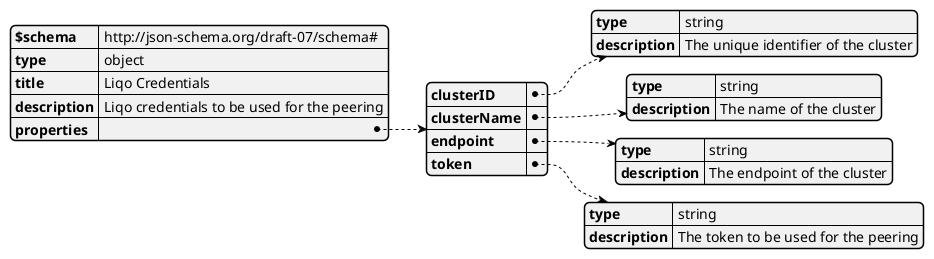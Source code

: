 @startjson
{
    "$schema": "http://json-schema.org/draft-07/schema#",
    "type": "object",
    "title": "Liqo Credentials",
    "description": "Liqo credentials to be used for the peering",
    "properties": {
        "clusterID": {
            "type": "string",
            "description": "The unique identifier of the cluster"
        },
        "clusterName": {
            "type": "string",
            "description": "The name of the cluster"
        },
        "endpoint": {
            "type": "string",
            "description": "The endpoint of the cluster"
        },
        "token": {
            "type": "string",
            "description": "The token to be used for the peering"
        }
    }
}
@endjson
